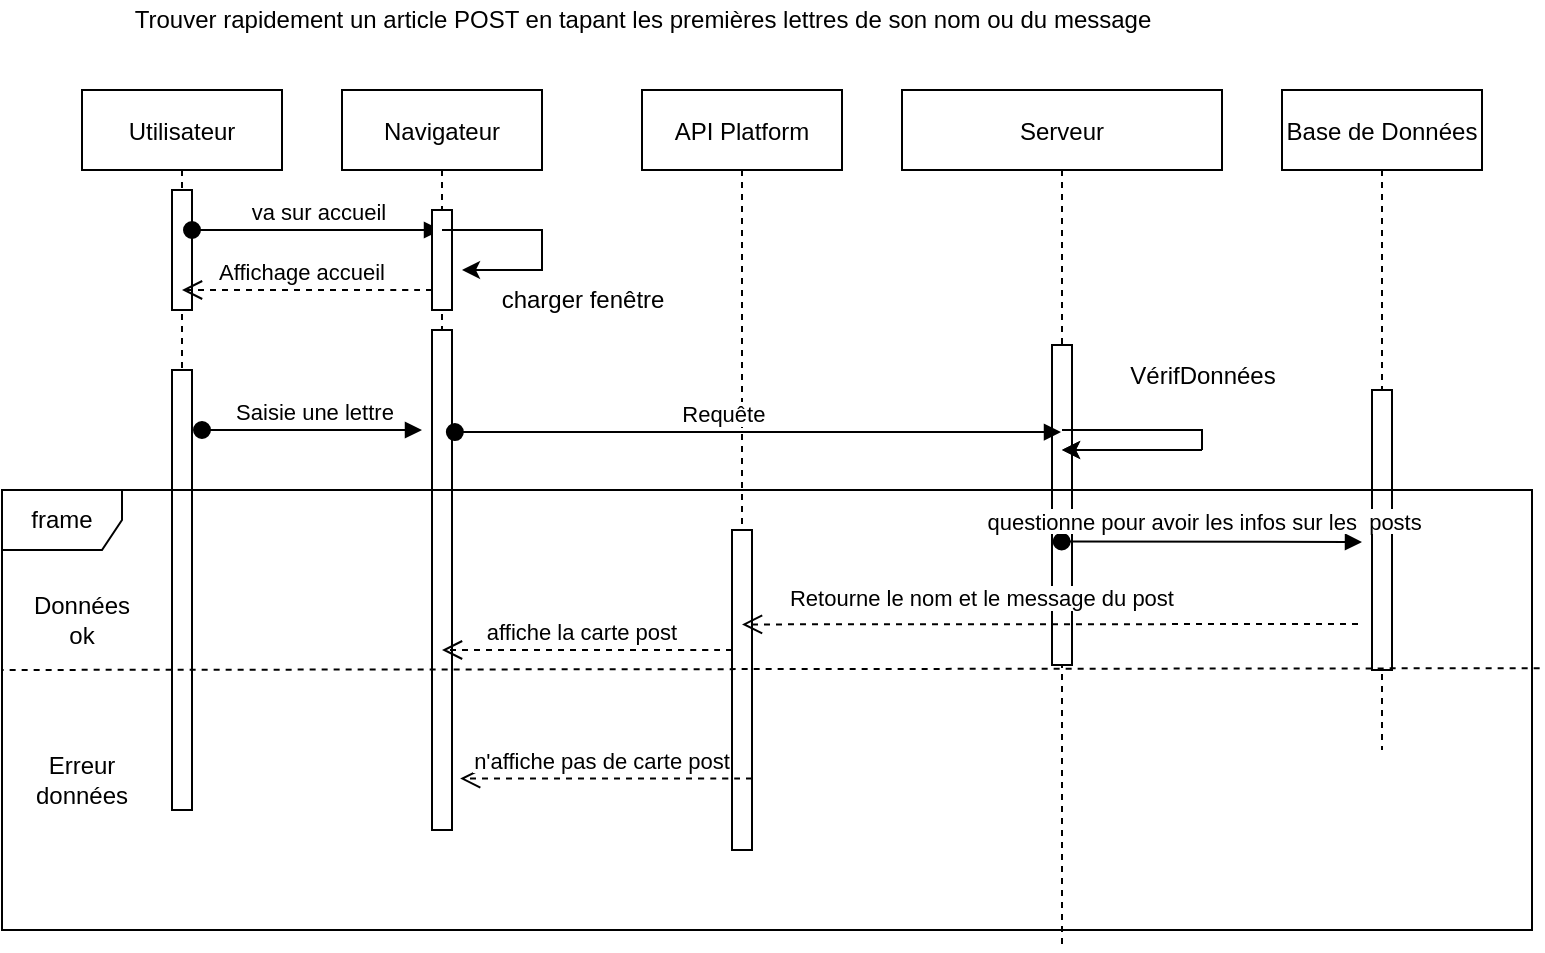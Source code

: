 <mxfile>
    <diagram id="kgpKYQtTHZ0yAKxKKP6v" name="Page-1">
        <mxGraphModel dx="1066" dy="656" grid="1" gridSize="10" guides="1" tooltips="1" connect="1" arrows="1" fold="1" page="1" pageScale="1" pageWidth="850" pageHeight="1100" math="0" shadow="0">
            <root>
                <mxCell id="0"/>
                <mxCell id="1" parent="0"/>
                <mxCell id="HzpKXM-cda8CMTY49dv5-1" value="Serveur" style="shape=umlLifeline;perimeter=lifelinePerimeter;container=1;collapsible=0;recursiveResize=0;rounded=0;shadow=0;strokeWidth=1;" vertex="1" parent="1">
                    <mxGeometry x="490" y="60" width="160" height="430" as="geometry"/>
                </mxCell>
                <mxCell id="HzpKXM-cda8CMTY49dv5-2" value="" style="points=[];perimeter=orthogonalPerimeter;rounded=0;shadow=0;strokeWidth=1;" vertex="1" parent="HzpKXM-cda8CMTY49dv5-1">
                    <mxGeometry x="75" y="127.5" width="10" height="160" as="geometry"/>
                </mxCell>
                <mxCell id="HzpKXM-cda8CMTY49dv5-3" value="VérifDonnées" style="text;html=1;align=center;verticalAlign=middle;resizable=0;points=[];autosize=1;strokeColor=none;fillColor=none;" vertex="1" parent="HzpKXM-cda8CMTY49dv5-1">
                    <mxGeometry x="100" y="127.5" width="100" height="30" as="geometry"/>
                </mxCell>
                <mxCell id="HzpKXM-cda8CMTY49dv5-4" value="Base de Données" style="shape=umlLifeline;perimeter=lifelinePerimeter;container=1;collapsible=0;recursiveResize=0;rounded=0;shadow=0;strokeWidth=1;" vertex="1" parent="1">
                    <mxGeometry x="680" y="60" width="100" height="330" as="geometry"/>
                </mxCell>
                <mxCell id="HzpKXM-cda8CMTY49dv5-5" value="" style="points=[];perimeter=orthogonalPerimeter;rounded=0;shadow=0;strokeWidth=1;" vertex="1" parent="HzpKXM-cda8CMTY49dv5-4">
                    <mxGeometry x="45" y="150" width="10" height="140" as="geometry"/>
                </mxCell>
                <mxCell id="HzpKXM-cda8CMTY49dv5-6" value="Utilisateur" style="shape=umlLifeline;perimeter=lifelinePerimeter;container=1;collapsible=0;recursiveResize=0;rounded=0;shadow=0;strokeWidth=1;" vertex="1" parent="1">
                    <mxGeometry x="80" y="60" width="100" height="360" as="geometry"/>
                </mxCell>
                <mxCell id="HzpKXM-cda8CMTY49dv5-7" value="" style="points=[];perimeter=orthogonalPerimeter;rounded=0;shadow=0;strokeWidth=1;" vertex="1" parent="HzpKXM-cda8CMTY49dv5-6">
                    <mxGeometry x="45" y="50" width="10" height="60" as="geometry"/>
                </mxCell>
                <mxCell id="HzpKXM-cda8CMTY49dv5-8" value="va sur accueil" style="verticalAlign=bottom;startArrow=oval;endArrow=block;startSize=8;shadow=0;strokeWidth=1;exitX=1.211;exitY=0.533;exitDx=0;exitDy=0;exitPerimeter=0;" edge="1" parent="HzpKXM-cda8CMTY49dv5-6" target="HzpKXM-cda8CMTY49dv5-10">
                    <mxGeometry x="0.024" relative="1" as="geometry">
                        <mxPoint x="55.0" y="70" as="sourcePoint"/>
                        <mxPoint x="142.89" y="70" as="targetPoint"/>
                        <mxPoint as="offset"/>
                    </mxGeometry>
                </mxCell>
                <mxCell id="HzpKXM-cda8CMTY49dv5-9" value="" style="points=[];perimeter=orthogonalPerimeter;rounded=0;shadow=0;strokeWidth=1;" vertex="1" parent="HzpKXM-cda8CMTY49dv5-6">
                    <mxGeometry x="45" y="140" width="10" height="220" as="geometry"/>
                </mxCell>
                <mxCell id="HzpKXM-cda8CMTY49dv5-10" value="Navigateur" style="shape=umlLifeline;perimeter=lifelinePerimeter;container=1;collapsible=0;recursiveResize=0;rounded=0;shadow=0;strokeWidth=1;" vertex="1" parent="1">
                    <mxGeometry x="210" y="60" width="100" height="370" as="geometry"/>
                </mxCell>
                <mxCell id="HzpKXM-cda8CMTY49dv5-11" value="" style="points=[];perimeter=orthogonalPerimeter;rounded=0;shadow=0;strokeWidth=1;" vertex="1" parent="HzpKXM-cda8CMTY49dv5-10">
                    <mxGeometry x="45" y="60" width="10" height="50" as="geometry"/>
                </mxCell>
                <mxCell id="HzpKXM-cda8CMTY49dv5-12" value="" style="endArrow=classic;html=1;rounded=0;endFill=1;" edge="1" parent="HzpKXM-cda8CMTY49dv5-10">
                    <mxGeometry width="50" height="50" relative="1" as="geometry">
                        <mxPoint x="50" y="70" as="sourcePoint"/>
                        <mxPoint x="60" y="90" as="targetPoint"/>
                        <Array as="points">
                            <mxPoint x="100" y="70"/>
                            <mxPoint x="100" y="90"/>
                        </Array>
                    </mxGeometry>
                </mxCell>
                <mxCell id="HzpKXM-cda8CMTY49dv5-13" value="Affichage accueil" style="verticalAlign=bottom;endArrow=open;dashed=1;endSize=8;exitX=0;exitY=0.95;shadow=0;strokeWidth=1;" edge="1" parent="HzpKXM-cda8CMTY49dv5-10" target="HzpKXM-cda8CMTY49dv5-6">
                    <mxGeometry x="0.037" relative="1" as="geometry">
                        <mxPoint x="-60" y="100" as="targetPoint"/>
                        <mxPoint x="45" y="100.0" as="sourcePoint"/>
                        <Array as="points">
                            <mxPoint x="30" y="100"/>
                        </Array>
                        <mxPoint as="offset"/>
                    </mxGeometry>
                </mxCell>
                <mxCell id="HzpKXM-cda8CMTY49dv5-14" value="" style="points=[];perimeter=orthogonalPerimeter;rounded=0;shadow=0;strokeWidth=1;" vertex="1" parent="HzpKXM-cda8CMTY49dv5-10">
                    <mxGeometry x="45" y="120" width="10" height="250" as="geometry"/>
                </mxCell>
                <mxCell id="HzpKXM-cda8CMTY49dv5-15" value="Trouver rapidement un article POST en tapant les premières lettres de son nom ou du message" style="text;html=1;align=center;verticalAlign=middle;resizable=0;points=[];autosize=1;strokeColor=none;fillColor=none;" vertex="1" parent="1">
                    <mxGeometry x="100" y="15" width="520" height="20" as="geometry"/>
                </mxCell>
                <mxCell id="HzpKXM-cda8CMTY49dv5-16" value="charger fenêtre" style="text;html=1;align=center;verticalAlign=middle;resizable=0;points=[];autosize=1;strokeColor=none;fillColor=none;" vertex="1" parent="1">
                    <mxGeometry x="280" y="150" width="100" height="30" as="geometry"/>
                </mxCell>
                <mxCell id="HzpKXM-cda8CMTY49dv5-17" value="API Platform" style="shape=umlLifeline;perimeter=lifelinePerimeter;container=1;collapsible=0;recursiveResize=0;rounded=0;shadow=0;strokeWidth=1;" vertex="1" parent="1">
                    <mxGeometry x="360" y="60" width="100" height="380" as="geometry"/>
                </mxCell>
                <mxCell id="HzpKXM-cda8CMTY49dv5-18" value="" style="points=[];perimeter=orthogonalPerimeter;rounded=0;shadow=0;strokeWidth=1;" vertex="1" parent="HzpKXM-cda8CMTY49dv5-17">
                    <mxGeometry x="45" y="220" width="10" height="160" as="geometry"/>
                </mxCell>
                <mxCell id="HzpKXM-cda8CMTY49dv5-19" value="Saisie une lettre" style="verticalAlign=bottom;startArrow=oval;endArrow=block;startSize=8;shadow=0;strokeWidth=1;exitX=1.211;exitY=0.533;exitDx=0;exitDy=0;exitPerimeter=0;" edge="1" parent="1">
                    <mxGeometry x="0.024" relative="1" as="geometry">
                        <mxPoint x="140" y="230" as="sourcePoint"/>
                        <mxPoint x="250" y="230" as="targetPoint"/>
                        <mxPoint as="offset"/>
                    </mxGeometry>
                </mxCell>
                <mxCell id="HzpKXM-cda8CMTY49dv5-20" value="Requête" style="verticalAlign=bottom;startArrow=oval;endArrow=block;startSize=8;shadow=0;strokeWidth=1;exitX=1.211;exitY=0.533;exitDx=0;exitDy=0;exitPerimeter=0;" edge="1" parent="1" target="HzpKXM-cda8CMTY49dv5-1">
                    <mxGeometry x="-0.111" relative="1" as="geometry">
                        <mxPoint x="266.43" y="231.04" as="sourcePoint"/>
                        <mxPoint x="380.0" y="230.0" as="targetPoint"/>
                        <mxPoint as="offset"/>
                    </mxGeometry>
                </mxCell>
                <mxCell id="HzpKXM-cda8CMTY49dv5-21" value="affiche la carte post" style="verticalAlign=bottom;endArrow=open;dashed=1;endSize=8;exitX=0;exitY=0.95;shadow=0;strokeWidth=1;" edge="1" parent="1" target="HzpKXM-cda8CMTY49dv5-10">
                    <mxGeometry x="0.034" relative="1" as="geometry">
                        <mxPoint x="300" y="340" as="targetPoint"/>
                        <mxPoint x="405" y="340.0" as="sourcePoint"/>
                        <Array as="points">
                            <mxPoint x="390" y="340"/>
                        </Array>
                        <mxPoint as="offset"/>
                    </mxGeometry>
                </mxCell>
                <mxCell id="HzpKXM-cda8CMTY49dv5-22" value="Données ok" style="text;html=1;strokeColor=none;fillColor=none;align=center;verticalAlign=middle;whiteSpace=wrap;rounded=0;" vertex="1" parent="1">
                    <mxGeometry x="50" y="310" width="60" height="30" as="geometry"/>
                </mxCell>
                <mxCell id="HzpKXM-cda8CMTY49dv5-23" value="Erreur données" style="text;html=1;strokeColor=none;fillColor=none;align=center;verticalAlign=middle;whiteSpace=wrap;rounded=0;" vertex="1" parent="1">
                    <mxGeometry x="50" y="390" width="60" height="30" as="geometry"/>
                </mxCell>
                <mxCell id="HzpKXM-cda8CMTY49dv5-24" value="n'affiche pas de carte post" style="verticalAlign=bottom;endArrow=open;dashed=1;endSize=8;exitX=0;exitY=0.95;shadow=0;strokeWidth=1;" edge="1" parent="1">
                    <mxGeometry x="0.028" relative="1" as="geometry">
                        <mxPoint x="269.071" y="404.29" as="targetPoint"/>
                        <mxPoint x="415" y="404.29" as="sourcePoint"/>
                        <Array as="points">
                            <mxPoint x="400" y="404.29"/>
                        </Array>
                        <mxPoint as="offset"/>
                    </mxGeometry>
                </mxCell>
                <mxCell id="HzpKXM-cda8CMTY49dv5-25" value="frame" style="shape=umlFrame;whiteSpace=wrap;html=1;" vertex="1" parent="1">
                    <mxGeometry x="40" y="260" width="765" height="220" as="geometry"/>
                </mxCell>
                <mxCell id="HzpKXM-cda8CMTY49dv5-26" value="" style="endArrow=none;dashed=1;html=1;rounded=0;entryX=0;entryY=0.409;entryDx=0;entryDy=0;entryPerimeter=0;exitX=1.005;exitY=0.405;exitDx=0;exitDy=0;exitPerimeter=0;" edge="1" parent="1" source="HzpKXM-cda8CMTY49dv5-25" target="HzpKXM-cda8CMTY49dv5-25">
                    <mxGeometry width="50" height="50" relative="1" as="geometry">
                        <mxPoint x="738.09" y="50" as="sourcePoint"/>
                        <mxPoint x="788.09" as="targetPoint"/>
                    </mxGeometry>
                </mxCell>
                <mxCell id="HzpKXM-cda8CMTY49dv5-27" value="" style="endArrow=none;html=1;rounded=0;" edge="1" parent="1" target="HzpKXM-cda8CMTY49dv5-1">
                    <mxGeometry width="50" height="50" relative="1" as="geometry">
                        <mxPoint x="640" y="240" as="sourcePoint"/>
                        <mxPoint x="580" y="320" as="targetPoint"/>
                        <Array as="points">
                            <mxPoint x="640" y="230"/>
                        </Array>
                    </mxGeometry>
                </mxCell>
                <mxCell id="HzpKXM-cda8CMTY49dv5-28" value="" style="endArrow=classic;html=1;rounded=0;" edge="1" parent="1" target="HzpKXM-cda8CMTY49dv5-1">
                    <mxGeometry width="50" height="50" relative="1" as="geometry">
                        <mxPoint x="640" y="240" as="sourcePoint"/>
                        <mxPoint x="620" y="270" as="targetPoint"/>
                        <Array as="points">
                            <mxPoint x="640" y="240"/>
                        </Array>
                    </mxGeometry>
                </mxCell>
                <mxCell id="HzpKXM-cda8CMTY49dv5-29" value="" style="endArrow=classic;html=1;rounded=0;" edge="1" parent="1" target="HzpKXM-cda8CMTY49dv5-1">
                    <mxGeometry width="50" height="50" relative="1" as="geometry">
                        <mxPoint x="640" y="240" as="sourcePoint"/>
                        <mxPoint x="570.267" y="240" as="targetPoint"/>
                        <Array as="points">
                            <mxPoint x="640" y="240"/>
                            <mxPoint x="620" y="240"/>
                        </Array>
                    </mxGeometry>
                </mxCell>
                <mxCell id="HzpKXM-cda8CMTY49dv5-30" value="questionne pour avoir les infos sur les  posts" style="verticalAlign=bottom;startArrow=oval;endArrow=block;startSize=8;shadow=0;strokeWidth=1;exitX=0.499;exitY=0.525;exitDx=0;exitDy=0;exitPerimeter=0;" edge="1" parent="1" source="HzpKXM-cda8CMTY49dv5-1">
                    <mxGeometry x="-0.05" y="1" relative="1" as="geometry">
                        <mxPoint x="545.0" y="290.0" as="sourcePoint"/>
                        <mxPoint x="720" y="286" as="targetPoint"/>
                        <mxPoint as="offset"/>
                    </mxGeometry>
                </mxCell>
                <mxCell id="HzpKXM-cda8CMTY49dv5-31" value="Retourne le nom et le message du post" style="verticalAlign=bottom;endArrow=open;dashed=1;endSize=8;shadow=0;strokeWidth=1;entryX=1.194;entryY=0.295;entryDx=0;entryDy=0;entryPerimeter=0;" edge="1" parent="1">
                    <mxGeometry x="0.22" y="-4" relative="1" as="geometry">
                        <mxPoint x="410.0" y="327.2" as="targetPoint"/>
                        <mxPoint x="718" y="327" as="sourcePoint"/>
                        <Array as="points"/>
                        <mxPoint as="offset"/>
                    </mxGeometry>
                </mxCell>
            </root>
        </mxGraphModel>
    </diagram>
</mxfile>